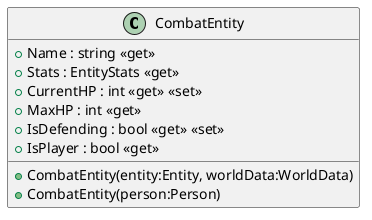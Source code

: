 @startuml
class CombatEntity {
    + Name : string <<get>>
    + Stats : EntityStats <<get>>
    + CurrentHP : int <<get>> <<set>>
    + MaxHP : int <<get>>
    + IsDefending : bool <<get>> <<set>>
    + IsPlayer : bool <<get>>
    + CombatEntity(entity:Entity, worldData:WorldData)
    + CombatEntity(person:Person)
}
@enduml
